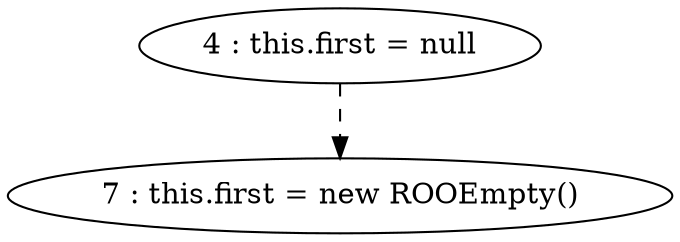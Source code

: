 digraph G {
"4 : this.first = null"
"4 : this.first = null" -> "7 : this.first = new ROOEmpty()" [style=dashed]
"7 : this.first = new ROOEmpty()"
}
